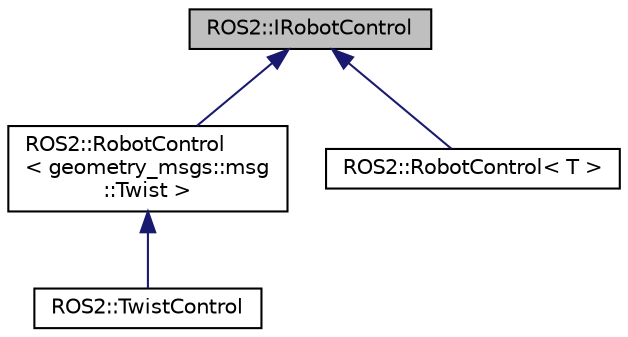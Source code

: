 digraph "ROS2::IRobotControl"
{
 // LATEX_PDF_SIZE
  edge [fontname="Helvetica",fontsize="10",labelfontname="Helvetica",labelfontsize="10"];
  node [fontname="Helvetica",fontsize="10",shape=record];
  Node1 [label="ROS2::IRobotControl",height=0.2,width=0.4,color="black", fillcolor="grey75", style="filled", fontcolor="black",tooltip="Component extension enabling polymorphic use of generics."];
  Node1 -> Node2 [dir="back",color="midnightblue",fontsize="10",style="solid",fontname="Helvetica"];
  Node2 [label="ROS2::RobotControl\l\< geometry_msgs::msg\l::Twist \>",height=0.2,width=0.4,color="black", fillcolor="white", style="filled",URL="$class_r_o_s2_1_1_robot_control.html",tooltip=" "];
  Node2 -> Node3 [dir="back",color="midnightblue",fontsize="10",style="solid",fontname="Helvetica"];
  Node3 [label="ROS2::TwistControl",height=0.2,width=0.4,color="black", fillcolor="white", style="filled",URL="$class_r_o_s2_1_1_twist_control.html",tooltip=" "];
  Node1 -> Node4 [dir="back",color="midnightblue",fontsize="10",style="solid",fontname="Helvetica"];
  Node4 [label="ROS2::RobotControl\< T \>",height=0.2,width=0.4,color="black", fillcolor="white", style="filled",URL="$class_r_o_s2_1_1_robot_control.html",tooltip=" "];
}

